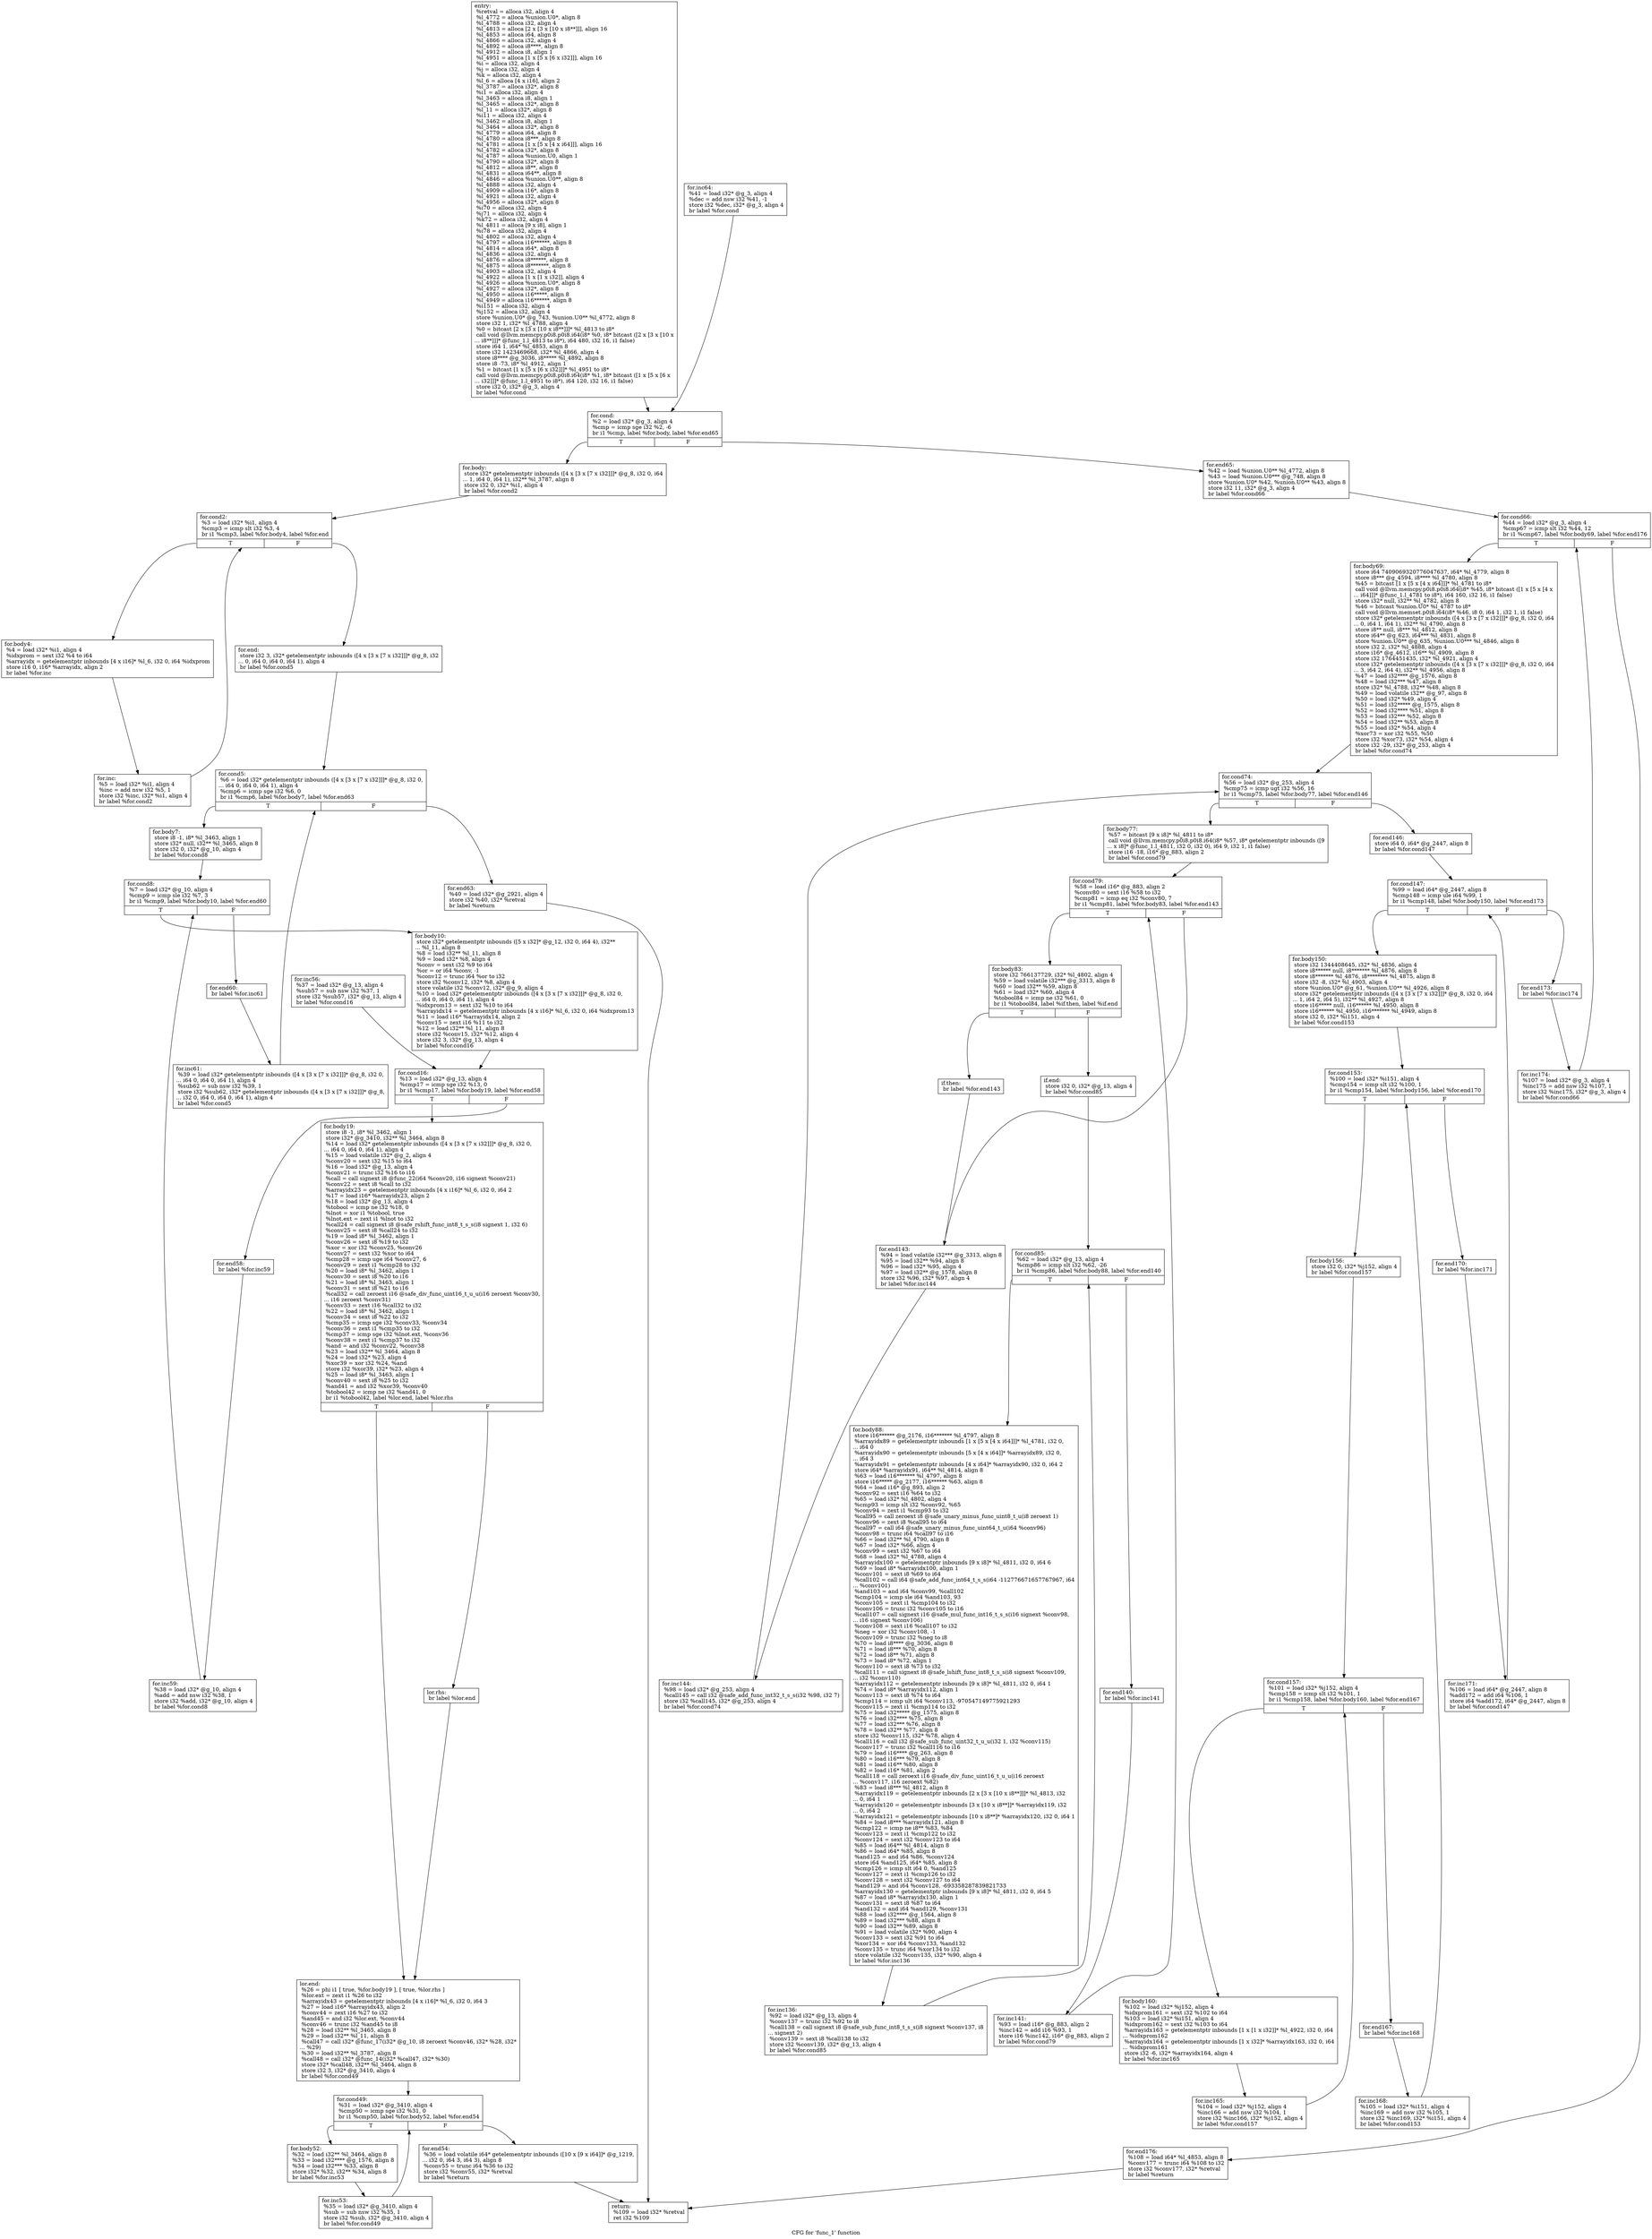 digraph "CFG for 'func_1' function" {
	label="CFG for 'func_1' function";

	Node0xa893d58 [shape=record,label="{entry:\l  %retval = alloca i32, align 4\l  %l_4772 = alloca %union.U0*, align 8\l  %l_4788 = alloca i32, align 4\l  %l_4813 = alloca [2 x [3 x [10 x i8**]]], align 16\l  %l_4853 = alloca i64, align 8\l  %l_4866 = alloca i32, align 4\l  %l_4892 = alloca i8****, align 8\l  %l_4912 = alloca i8, align 1\l  %l_4951 = alloca [1 x [5 x [6 x i32]]], align 16\l  %i = alloca i32, align 4\l  %j = alloca i32, align 4\l  %k = alloca i32, align 4\l  %l_6 = alloca [4 x i16], align 2\l  %l_3787 = alloca i32*, align 8\l  %i1 = alloca i32, align 4\l  %l_3463 = alloca i8, align 1\l  %l_3465 = alloca i32*, align 8\l  %l_11 = alloca i32*, align 8\l  %i11 = alloca i32, align 4\l  %l_3462 = alloca i8, align 1\l  %l_3464 = alloca i32*, align 8\l  %l_4779 = alloca i64, align 8\l  %l_4780 = alloca i8***, align 8\l  %l_4781 = alloca [1 x [5 x [4 x i64]]], align 16\l  %l_4782 = alloca i32*, align 8\l  %l_4787 = alloca %union.U0, align 1\l  %l_4790 = alloca i32*, align 8\l  %l_4812 = alloca i8**, align 8\l  %l_4831 = alloca i64**, align 8\l  %l_4846 = alloca %union.U0**, align 8\l  %l_4888 = alloca i32, align 4\l  %l_4909 = alloca i16*, align 8\l  %l_4921 = alloca i32, align 4\l  %l_4956 = alloca i32*, align 8\l  %i70 = alloca i32, align 4\l  %j71 = alloca i32, align 4\l  %k72 = alloca i32, align 4\l  %l_4811 = alloca [9 x i8], align 1\l  %i78 = alloca i32, align 4\l  %l_4802 = alloca i32, align 4\l  %l_4797 = alloca i16******, align 8\l  %l_4814 = alloca i64*, align 8\l  %l_4836 = alloca i32, align 4\l  %l_4876 = alloca i8******, align 8\l  %l_4875 = alloca i8*******, align 8\l  %l_4903 = alloca i32, align 4\l  %l_4922 = alloca [1 x [1 x i32]], align 4\l  %l_4926 = alloca %union.U0*, align 8\l  %l_4927 = alloca i32*, align 8\l  %l_4950 = alloca i16*****, align 8\l  %l_4949 = alloca i16******, align 8\l  %i151 = alloca i32, align 4\l  %j152 = alloca i32, align 4\l  store %union.U0* @g_743, %union.U0** %l_4772, align 8\l  store i32 1, i32* %l_4788, align 4\l  %0 = bitcast [2 x [3 x [10 x i8**]]]* %l_4813 to i8*\l  call void @llvm.memcpy.p0i8.p0i8.i64(i8* %0, i8* bitcast ([2 x [3 x [10 x\l... i8**]]]* @func_1.l_4813 to i8*), i64 480, i32 16, i1 false)\l  store i64 1, i64* %l_4853, align 8\l  store i32 1423469668, i32* %l_4866, align 4\l  store i8**** @g_3036, i8***** %l_4892, align 8\l  store i8 -73, i8* %l_4912, align 1\l  %1 = bitcast [1 x [5 x [6 x i32]]]* %l_4951 to i8*\l  call void @llvm.memcpy.p0i8.p0i8.i64(i8* %1, i8* bitcast ([1 x [5 x [6 x\l... i32]]]* @func_1.l_4951 to i8*), i64 120, i32 16, i1 false)\l  store i32 0, i32* @g_3, align 4\l  br label %for.cond\l}"];
	Node0xa893d58 -> Node0xa893d88;
	Node0xa893d88 [shape=record,label="{for.cond:                                         \l  %2 = load i32* @g_3, align 4\l  %cmp = icmp sge i32 %2, -6\l  br i1 %cmp, label %for.body, label %for.end65\l|{<s0>T|<s1>F}}"];
	Node0xa893d88:s0 -> Node0xa893db8;
	Node0xa893d88:s1 -> Node0xa8945b8;
	Node0xa893db8 [shape=record,label="{for.body:                                         \l  store i32* getelementptr inbounds ([4 x [3 x [7 x i32]]]* @g_8, i32 0, i64\l... 1, i64 0, i64 1), i32** %l_3787, align 8\l  store i32 0, i32* %i1, align 4\l  br label %for.cond2\l}"];
	Node0xa893db8 -> Node0xa893de8;
	Node0xa893de8 [shape=record,label="{for.cond2:                                        \l  %3 = load i32* %i1, align 4\l  %cmp3 = icmp slt i32 %3, 4\l  br i1 %cmp3, label %for.body4, label %for.end\l|{<s0>T|<s1>F}}"];
	Node0xa893de8:s0 -> Node0xa894198;
	Node0xa893de8:s1 -> Node0xa8941f8;
	Node0xa894198 [shape=record,label="{for.body4:                                        \l  %4 = load i32* %i1, align 4\l  %idxprom = sext i32 %4 to i64\l  %arrayidx = getelementptr inbounds [4 x i16]* %l_6, i32 0, i64 %idxprom\l  store i16 0, i16* %arrayidx, align 2\l  br label %for.inc\l}"];
	Node0xa894198 -> Node0xa8941c8;
	Node0xa8941c8 [shape=record,label="{for.inc:                                          \l  %5 = load i32* %i1, align 4\l  %inc = add nsw i32 %5, 1\l  store i32 %inc, i32* %i1, align 4\l  br label %for.cond2\l}"];
	Node0xa8941c8 -> Node0xa893de8;
	Node0xa8941f8 [shape=record,label="{for.end:                                          \l  store i32 3, i32* getelementptr inbounds ([4 x [3 x [7 x i32]]]* @g_8, i32\l... 0, i64 0, i64 0, i64 1), align 4\l  br label %for.cond5\l}"];
	Node0xa8941f8 -> Node0xa894228;
	Node0xa894228 [shape=record,label="{for.cond5:                                        \l  %6 = load i32* getelementptr inbounds ([4 x [3 x [7 x i32]]]* @g_8, i32 0,\l... i64 0, i64 0, i64 1), align 4\l  %cmp6 = icmp sge i32 %6, 0\l  br i1 %cmp6, label %for.body7, label %for.end63\l|{<s0>T|<s1>F}}"];
	Node0xa894228:s0 -> Node0xa894258;
	Node0xa894228:s1 -> Node0xa894558;
	Node0xa894258 [shape=record,label="{for.body7:                                        \l  store i8 -1, i8* %l_3463, align 1\l  store i32* null, i32** %l_3465, align 8\l  store i32 0, i32* @g_10, align 4\l  br label %for.cond8\l}"];
	Node0xa894258 -> Node0xa894288;
	Node0xa894288 [shape=record,label="{for.cond8:                                        \l  %7 = load i32* @g_10, align 4\l  %cmp9 = icmp sle i32 %7, 3\l  br i1 %cmp9, label %for.body10, label %for.end60\l|{<s0>T|<s1>F}}"];
	Node0xa894288:s0 -> Node0xa8942b8;
	Node0xa894288:s1 -> Node0xa8944f8;
	Node0xa8942b8 [shape=record,label="{for.body10:                                       \l  store i32* getelementptr inbounds ([5 x i32]* @g_12, i32 0, i64 4), i32**\l... %l_11, align 8\l  %8 = load i32** %l_11, align 8\l  %9 = load i32* %8, align 4\l  %conv = sext i32 %9 to i64\l  %or = or i64 %conv, -1\l  %conv12 = trunc i64 %or to i32\l  store i32 %conv12, i32* %8, align 4\l  store volatile i32 %conv12, i32* @g_9, align 4\l  %10 = load i32* getelementptr inbounds ([4 x [3 x [7 x i32]]]* @g_8, i32 0,\l... i64 0, i64 0, i64 1), align 4\l  %idxprom13 = sext i32 %10 to i64\l  %arrayidx14 = getelementptr inbounds [4 x i16]* %l_6, i32 0, i64 %idxprom13\l  %11 = load i16* %arrayidx14, align 2\l  %conv15 = zext i16 %11 to i32\l  %12 = load i32** %l_11, align 8\l  store i32 %conv15, i32* %12, align 4\l  store i32 3, i32* @g_13, align 4\l  br label %for.cond16\l}"];
	Node0xa8942b8 -> Node0xa8942e8;
	Node0xa8942e8 [shape=record,label="{for.cond16:                                       \l  %13 = load i32* @g_13, align 4\l  %cmp17 = icmp sge i32 %13, 0\l  br i1 %cmp17, label %for.body19, label %for.end58\l|{<s0>T|<s1>F}}"];
	Node0xa8942e8:s0 -> Node0xa894318;
	Node0xa8942e8:s1 -> Node0xa894498;
	Node0xa894318 [shape=record,label="{for.body19:                                       \l  store i8 -1, i8* %l_3462, align 1\l  store i32* @g_3410, i32** %l_3464, align 8\l  %14 = load i32* getelementptr inbounds ([4 x [3 x [7 x i32]]]* @g_8, i32 0,\l... i64 0, i64 0, i64 1), align 4\l  %15 = load volatile i32* @g_2, align 4\l  %conv20 = sext i32 %15 to i64\l  %16 = load i32* @g_13, align 4\l  %conv21 = trunc i32 %16 to i16\l  %call = call signext i8 @func_22(i64 %conv20, i16 signext %conv21)\l  %conv22 = sext i8 %call to i32\l  %arrayidx23 = getelementptr inbounds [4 x i16]* %l_6, i32 0, i64 2\l  %17 = load i16* %arrayidx23, align 2\l  %18 = load i32* @g_13, align 4\l  %tobool = icmp ne i32 %18, 0\l  %lnot = xor i1 %tobool, true\l  %lnot.ext = zext i1 %lnot to i32\l  %call24 = call signext i8 @safe_rshift_func_int8_t_s_s(i8 signext 1, i32 6)\l  %conv25 = sext i8 %call24 to i32\l  %19 = load i8* %l_3462, align 1\l  %conv26 = sext i8 %19 to i32\l  %xor = xor i32 %conv25, %conv26\l  %conv27 = sext i32 %xor to i64\l  %cmp28 = icmp uge i64 %conv27, 6\l  %conv29 = zext i1 %cmp28 to i32\l  %20 = load i8* %l_3462, align 1\l  %conv30 = sext i8 %20 to i16\l  %21 = load i8* %l_3463, align 1\l  %conv31 = sext i8 %21 to i16\l  %call32 = call zeroext i16 @safe_div_func_uint16_t_u_u(i16 zeroext %conv30,\l... i16 zeroext %conv31)\l  %conv33 = zext i16 %call32 to i32\l  %22 = load i8* %l_3462, align 1\l  %conv34 = sext i8 %22 to i32\l  %cmp35 = icmp sge i32 %conv33, %conv34\l  %conv36 = zext i1 %cmp35 to i32\l  %cmp37 = icmp sge i32 %lnot.ext, %conv36\l  %conv38 = zext i1 %cmp37 to i32\l  %and = and i32 %conv22, %conv38\l  %23 = load i32** %l_3464, align 8\l  %24 = load i32* %23, align 4\l  %xor39 = xor i32 %24, %and\l  store i32 %xor39, i32* %23, align 4\l  %25 = load i8* %l_3463, align 1\l  %conv40 = sext i8 %25 to i32\l  %and41 = and i32 %xor39, %conv40\l  %tobool42 = icmp ne i32 %and41, 0\l  br i1 %tobool42, label %lor.end, label %lor.rhs\l|{<s0>T|<s1>F}}"];
	Node0xa894318:s0 -> Node0xa894378;
	Node0xa894318:s1 -> Node0xa894348;
	Node0xa894348 [shape=record,label="{lor.rhs:                                          \l  br label %lor.end\l}"];
	Node0xa894348 -> Node0xa894378;
	Node0xa894378 [shape=record,label="{lor.end:                                          \l  %26 = phi i1 [ true, %for.body19 ], [ true, %lor.rhs ]\l  %lor.ext = zext i1 %26 to i32\l  %arrayidx43 = getelementptr inbounds [4 x i16]* %l_6, i32 0, i64 3\l  %27 = load i16* %arrayidx43, align 2\l  %conv44 = zext i16 %27 to i32\l  %and45 = and i32 %lor.ext, %conv44\l  %conv46 = trunc i32 %and45 to i8\l  %28 = load i32** %l_3465, align 8\l  %29 = load i32** %l_11, align 8\l  %call47 = call i32* @func_17(i32* @g_10, i8 zeroext %conv46, i32* %28, i32*\l... %29)\l  %30 = load i32** %l_3787, align 8\l  %call48 = call i32* @func_14(i32* %call47, i32* %30)\l  store i32* %call48, i32** %l_3464, align 8\l  store i32 3, i32* @g_3410, align 4\l  br label %for.cond49\l}"];
	Node0xa894378 -> Node0xa8943a8;
	Node0xa8943a8 [shape=record,label="{for.cond49:                                       \l  %31 = load i32* @g_3410, align 4\l  %cmp50 = icmp sge i32 %31, 0\l  br i1 %cmp50, label %for.body52, label %for.end54\l|{<s0>T|<s1>F}}"];
	Node0xa8943a8:s0 -> Node0xa8943d8;
	Node0xa8943a8:s1 -> Node0xa894438;
	Node0xa8943d8 [shape=record,label="{for.body52:                                       \l  %32 = load i32** %l_3464, align 8\l  %33 = load i32**** @g_1576, align 8\l  %34 = load i32*** %33, align 8\l  store i32* %32, i32** %34, align 8\l  br label %for.inc53\l}"];
	Node0xa8943d8 -> Node0xa894408;
	Node0xa894408 [shape=record,label="{for.inc53:                                        \l  %35 = load i32* @g_3410, align 4\l  %sub = sub nsw i32 %35, 1\l  store i32 %sub, i32* @g_3410, align 4\l  br label %for.cond49\l}"];
	Node0xa894408 -> Node0xa8943a8;
	Node0xa894438 [shape=record,label="{for.end54:                                        \l  %36 = load volatile i64* getelementptr inbounds ([10 x [9 x i64]]* @g_1219,\l... i32 0, i64 3, i64 3), align 8\l  %conv55 = trunc i64 %36 to i32\l  store i32 %conv55, i32* %retval\l  br label %return\l}"];
	Node0xa894438 -> Node0xa894b88;
	Node0xa894468 [shape=record,label="{for.inc56:                                        \l  %37 = load i32* @g_13, align 4\l  %sub57 = sub nsw i32 %37, 1\l  store i32 %sub57, i32* @g_13, align 4\l  br label %for.cond16\l}"];
	Node0xa894468 -> Node0xa8942e8;
	Node0xa894498 [shape=record,label="{for.end58:                                        \l  br label %for.inc59\l}"];
	Node0xa894498 -> Node0xa8944c8;
	Node0xa8944c8 [shape=record,label="{for.inc59:                                        \l  %38 = load i32* @g_10, align 4\l  %add = add nsw i32 %38, 1\l  store i32 %add, i32* @g_10, align 4\l  br label %for.cond8\l}"];
	Node0xa8944c8 -> Node0xa894288;
	Node0xa8944f8 [shape=record,label="{for.end60:                                        \l  br label %for.inc61\l}"];
	Node0xa8944f8 -> Node0xa894528;
	Node0xa894528 [shape=record,label="{for.inc61:                                        \l  %39 = load i32* getelementptr inbounds ([4 x [3 x [7 x i32]]]* @g_8, i32 0,\l... i64 0, i64 0, i64 1), align 4\l  %sub62 = sub nsw i32 %39, 1\l  store i32 %sub62, i32* getelementptr inbounds ([4 x [3 x [7 x i32]]]* @g_8,\l... i32 0, i64 0, i64 0, i64 1), align 4\l  br label %for.cond5\l}"];
	Node0xa894528 -> Node0xa894228;
	Node0xa894558 [shape=record,label="{for.end63:                                        \l  %40 = load i32* @g_2921, align 4\l  store i32 %40, i32* %retval\l  br label %return\l}"];
	Node0xa894558 -> Node0xa894b88;
	Node0xa894588 [shape=record,label="{for.inc64:                                        \l  %41 = load i32* @g_3, align 4\l  %dec = add nsw i32 %41, -1\l  store i32 %dec, i32* @g_3, align 4\l  br label %for.cond\l}"];
	Node0xa894588 -> Node0xa893d88;
	Node0xa8945b8 [shape=record,label="{for.end65:                                        \l  %42 = load %union.U0** %l_4772, align 8\l  %43 = load %union.U0*** @g_748, align 8\l  store %union.U0* %42, %union.U0** %43, align 8\l  store i32 11, i32* @g_3, align 4\l  br label %for.cond66\l}"];
	Node0xa8945b8 -> Node0xa8945e8;
	Node0xa8945e8 [shape=record,label="{for.cond66:                                       \l  %44 = load i32* @g_3, align 4\l  %cmp67 = icmp slt i32 %44, 12\l  br i1 %cmp67, label %for.body69, label %for.end176\l|{<s0>T|<s1>F}}"];
	Node0xa8945e8:s0 -> Node0xa894618;
	Node0xa8945e8:s1 -> Node0xa894b58;
	Node0xa894618 [shape=record,label="{for.body69:                                       \l  store i64 7409069320776047637, i64* %l_4779, align 8\l  store i8*** @g_4594, i8**** %l_4780, align 8\l  %45 = bitcast [1 x [5 x [4 x i64]]]* %l_4781 to i8*\l  call void @llvm.memcpy.p0i8.p0i8.i64(i8* %45, i8* bitcast ([1 x [5 x [4 x\l... i64]]]* @func_1.l_4781 to i8*), i64 160, i32 16, i1 false)\l  store i32* null, i32** %l_4782, align 8\l  %46 = bitcast %union.U0* %l_4787 to i8*\l  call void @llvm.memset.p0i8.i64(i8* %46, i8 0, i64 1, i32 1, i1 false)\l  store i32* getelementptr inbounds ([4 x [3 x [7 x i32]]]* @g_8, i32 0, i64\l... 0, i64 1, i64 1), i32** %l_4790, align 8\l  store i8** null, i8*** %l_4812, align 8\l  store i64** @g_623, i64*** %l_4831, align 8\l  store %union.U0** @g_635, %union.U0*** %l_4846, align 8\l  store i32 2, i32* %l_4888, align 4\l  store i16* @g_4612, i16** %l_4909, align 8\l  store i32 1764451435, i32* %l_4921, align 4\l  store i32* getelementptr inbounds ([4 x [3 x [7 x i32]]]* @g_8, i32 0, i64\l... 3, i64 2, i64 4), i32** %l_4956, align 8\l  %47 = load i32**** @g_1576, align 8\l  %48 = load i32*** %47, align 8\l  store i32* %l_4788, i32** %48, align 8\l  %49 = load volatile i32** @g_97, align 8\l  %50 = load i32* %49, align 4\l  %51 = load i32***** @g_1575, align 8\l  %52 = load i32**** %51, align 8\l  %53 = load i32*** %52, align 8\l  %54 = load i32** %53, align 8\l  %55 = load i32* %54, align 4\l  %xor73 = xor i32 %55, %50\l  store i32 %xor73, i32* %54, align 4\l  store i32 -29, i32* @g_253, align 4\l  br label %for.cond74\l}"];
	Node0xa894618 -> Node0xa894648;
	Node0xa894648 [shape=record,label="{for.cond74:                                       \l  %56 = load i32* @g_253, align 4\l  %cmp75 = icmp ugt i32 %56, 16\l  br i1 %cmp75, label %for.body77, label %for.end146\l|{<s0>T|<s1>F}}"];
	Node0xa894648:s0 -> Node0xa894678;
	Node0xa894648:s1 -> Node0xa8948b8;
	Node0xa894678 [shape=record,label="{for.body77:                                       \l  %57 = bitcast [9 x i8]* %l_4811 to i8*\l  call void @llvm.memcpy.p0i8.p0i8.i64(i8* %57, i8* getelementptr inbounds ([9\l... x i8]* @func_1.l_4811, i32 0, i32 0), i64 9, i32 1, i1 false)\l  store i16 -18, i16* @g_883, align 2\l  br label %for.cond79\l}"];
	Node0xa894678 -> Node0xa8946a8;
	Node0xa8946a8 [shape=record,label="{for.cond79:                                       \l  %58 = load i16* @g_883, align 2\l  %conv80 = sext i16 %58 to i32\l  %cmp81 = icmp eq i32 %conv80, 7\l  br i1 %cmp81, label %for.body83, label %for.end143\l|{<s0>T|<s1>F}}"];
	Node0xa8946a8:s0 -> Node0xa8946d8;
	Node0xa8946a8:s1 -> Node0xa894858;
	Node0xa8946d8 [shape=record,label="{for.body83:                                       \l  store i32 766137729, i32* %l_4802, align 4\l  %59 = load volatile i32*** @g_3313, align 8\l  %60 = load i32** %59, align 8\l  %61 = load i32* %60, align 4\l  %tobool84 = icmp ne i32 %61, 0\l  br i1 %tobool84, label %if.then, label %if.end\l|{<s0>T|<s1>F}}"];
	Node0xa8946d8:s0 -> Node0xa894708;
	Node0xa8946d8:s1 -> Node0xa894738;
	Node0xa894708 [shape=record,label="{if.then:                                          \l  br label %for.end143\l}"];
	Node0xa894708 -> Node0xa894858;
	Node0xa894738 [shape=record,label="{if.end:                                           \l  store i32 0, i32* @g_13, align 4\l  br label %for.cond85\l}"];
	Node0xa894738 -> Node0xa894768;
	Node0xa894768 [shape=record,label="{for.cond85:                                       \l  %62 = load i32* @g_13, align 4\l  %cmp86 = icmp slt i32 %62, -26\l  br i1 %cmp86, label %for.body88, label %for.end140\l|{<s0>T|<s1>F}}"];
	Node0xa894768:s0 -> Node0xa894798;
	Node0xa894768:s1 -> Node0xa8947f8;
	Node0xa894798 [shape=record,label="{for.body88:                                       \l  store i16****** @g_2176, i16******* %l_4797, align 8\l  %arrayidx89 = getelementptr inbounds [1 x [5 x [4 x i64]]]* %l_4781, i32 0,\l... i64 0\l  %arrayidx90 = getelementptr inbounds [5 x [4 x i64]]* %arrayidx89, i32 0,\l... i64 3\l  %arrayidx91 = getelementptr inbounds [4 x i64]* %arrayidx90, i32 0, i64 2\l  store i64* %arrayidx91, i64** %l_4814, align 8\l  %63 = load i16******* %l_4797, align 8\l  store i16***** @g_2177, i16****** %63, align 8\l  %64 = load i16* @g_893, align 2\l  %conv92 = sext i16 %64 to i32\l  %65 = load i32* %l_4802, align 4\l  %cmp93 = icmp slt i32 %conv92, %65\l  %conv94 = zext i1 %cmp93 to i32\l  %call95 = call zeroext i8 @safe_unary_minus_func_uint8_t_u(i8 zeroext 1)\l  %conv96 = zext i8 %call95 to i64\l  %call97 = call i64 @safe_unary_minus_func_uint64_t_u(i64 %conv96)\l  %conv98 = trunc i64 %call97 to i16\l  %66 = load i32** %l_4790, align 8\l  %67 = load i32* %66, align 4\l  %conv99 = sext i32 %67 to i64\l  %68 = load i32* %l_4788, align 4\l  %arrayidx100 = getelementptr inbounds [9 x i8]* %l_4811, i32 0, i64 6\l  %69 = load i8* %arrayidx100, align 1\l  %conv101 = sext i8 %69 to i64\l  %call102 = call i64 @safe_add_func_int64_t_s_s(i64 -112776671657767967, i64\l... %conv101)\l  %and103 = and i64 %conv99, %call102\l  %cmp104 = icmp sle i64 %and103, 93\l  %conv105 = zext i1 %cmp104 to i32\l  %conv106 = trunc i32 %conv105 to i16\l  %call107 = call signext i16 @safe_mul_func_int16_t_s_s(i16 signext %conv98,\l... i16 signext %conv106)\l  %conv108 = sext i16 %call107 to i32\l  %neg = xor i32 %conv108, -1\l  %conv109 = trunc i32 %neg to i8\l  %70 = load i8**** @g_3036, align 8\l  %71 = load i8*** %70, align 8\l  %72 = load i8** %71, align 8\l  %73 = load i8* %72, align 1\l  %conv110 = sext i8 %73 to i32\l  %call111 = call signext i8 @safe_lshift_func_int8_t_s_s(i8 signext %conv109,\l... i32 %conv110)\l  %arrayidx112 = getelementptr inbounds [9 x i8]* %l_4811, i32 0, i64 1\l  %74 = load i8* %arrayidx112, align 1\l  %conv113 = sext i8 %74 to i64\l  %cmp114 = icmp ult i64 %conv113, -970547149775921293\l  %conv115 = zext i1 %cmp114 to i32\l  %75 = load i32***** @g_1575, align 8\l  %76 = load i32**** %75, align 8\l  %77 = load i32*** %76, align 8\l  %78 = load i32** %77, align 8\l  store i32 %conv115, i32* %78, align 4\l  %call116 = call i32 @safe_sub_func_uint32_t_u_u(i32 1, i32 %conv115)\l  %conv117 = trunc i32 %call116 to i16\l  %79 = load i16**** @g_263, align 8\l  %80 = load i16*** %79, align 8\l  %81 = load i16** %80, align 8\l  %82 = load i16* %81, align 2\l  %call118 = call zeroext i16 @safe_div_func_uint16_t_u_u(i16 zeroext\l... %conv117, i16 zeroext %82)\l  %83 = load i8*** %l_4812, align 8\l  %arrayidx119 = getelementptr inbounds [2 x [3 x [10 x i8**]]]* %l_4813, i32\l... 0, i64 1\l  %arrayidx120 = getelementptr inbounds [3 x [10 x i8**]]* %arrayidx119, i32\l... 0, i64 2\l  %arrayidx121 = getelementptr inbounds [10 x i8**]* %arrayidx120, i32 0, i64 1\l  %84 = load i8*** %arrayidx121, align 8\l  %cmp122 = icmp ne i8** %83, %84\l  %conv123 = zext i1 %cmp122 to i32\l  %conv124 = sext i32 %conv123 to i64\l  %85 = load i64** %l_4814, align 8\l  %86 = load i64* %85, align 8\l  %and125 = and i64 %86, %conv124\l  store i64 %and125, i64* %85, align 8\l  %cmp126 = icmp slt i64 0, %and125\l  %conv127 = zext i1 %cmp126 to i32\l  %conv128 = sext i32 %conv127 to i64\l  %and129 = and i64 %conv128, -693358287839821733\l  %arrayidx130 = getelementptr inbounds [9 x i8]* %l_4811, i32 0, i64 5\l  %87 = load i8* %arrayidx130, align 1\l  %conv131 = sext i8 %87 to i64\l  %and132 = and i64 %and129, %conv131\l  %88 = load i32**** @g_1564, align 8\l  %89 = load i32*** %88, align 8\l  %90 = load i32** %89, align 8\l  %91 = load volatile i32* %90, align 4\l  %conv133 = sext i32 %91 to i64\l  %xor134 = xor i64 %conv133, %and132\l  %conv135 = trunc i64 %xor134 to i32\l  store volatile i32 %conv135, i32* %90, align 4\l  br label %for.inc136\l}"];
	Node0xa894798 -> Node0xa8947c8;
	Node0xa8947c8 [shape=record,label="{for.inc136:                                       \l  %92 = load i32* @g_13, align 4\l  %conv137 = trunc i32 %92 to i8\l  %call138 = call signext i8 @safe_sub_func_int8_t_s_s(i8 signext %conv137, i8\l... signext 2)\l  %conv139 = sext i8 %call138 to i32\l  store i32 %conv139, i32* @g_13, align 4\l  br label %for.cond85\l}"];
	Node0xa8947c8 -> Node0xa894768;
	Node0xa8947f8 [shape=record,label="{for.end140:                                       \l  br label %for.inc141\l}"];
	Node0xa8947f8 -> Node0xa894828;
	Node0xa894828 [shape=record,label="{for.inc141:                                       \l  %93 = load i16* @g_883, align 2\l  %inc142 = add i16 %93, 1\l  store i16 %inc142, i16* @g_883, align 2\l  br label %for.cond79\l}"];
	Node0xa894828 -> Node0xa8946a8;
	Node0xa894858 [shape=record,label="{for.end143:                                       \l  %94 = load volatile i32*** @g_3313, align 8\l  %95 = load i32** %94, align 8\l  %96 = load i32* %95, align 4\l  %97 = load i32** @g_1578, align 8\l  store i32 %96, i32* %97, align 4\l  br label %for.inc144\l}"];
	Node0xa894858 -> Node0xa894888;
	Node0xa894888 [shape=record,label="{for.inc144:                                       \l  %98 = load i32* @g_253, align 4\l  %call145 = call i32 @safe_add_func_int32_t_s_s(i32 %98, i32 7)\l  store i32 %call145, i32* @g_253, align 4\l  br label %for.cond74\l}"];
	Node0xa894888 -> Node0xa894648;
	Node0xa8948b8 [shape=record,label="{for.end146:                                       \l  store i64 0, i64* @g_2447, align 8\l  br label %for.cond147\l}"];
	Node0xa8948b8 -> Node0xa8948e8;
	Node0xa8948e8 [shape=record,label="{for.cond147:                                      \l  %99 = load i64* @g_2447, align 8\l  %cmp148 = icmp ule i64 %99, 1\l  br i1 %cmp148, label %for.body150, label %for.end173\l|{<s0>T|<s1>F}}"];
	Node0xa8948e8:s0 -> Node0xa894918;
	Node0xa8948e8:s1 -> Node0xa894af8;
	Node0xa894918 [shape=record,label="{for.body150:                                      \l  store i32 1344408645, i32* %l_4836, align 4\l  store i8****** null, i8******* %l_4876, align 8\l  store i8******* %l_4876, i8******** %l_4875, align 8\l  store i32 -8, i32* %l_4903, align 4\l  store %union.U0* @g_61, %union.U0** %l_4926, align 8\l  store i32* getelementptr inbounds ([4 x [3 x [7 x i32]]]* @g_8, i32 0, i64\l... 1, i64 2, i64 5), i32** %l_4927, align 8\l  store i16***** null, i16****** %l_4950, align 8\l  store i16****** %l_4950, i16******* %l_4949, align 8\l  store i32 0, i32* %i151, align 4\l  br label %for.cond153\l}"];
	Node0xa894918 -> Node0xa894948;
	Node0xa894948 [shape=record,label="{for.cond153:                                      \l  %100 = load i32* %i151, align 4\l  %cmp154 = icmp slt i32 %100, 1\l  br i1 %cmp154, label %for.body156, label %for.end170\l|{<s0>T|<s1>F}}"];
	Node0xa894948:s0 -> Node0xa894978;
	Node0xa894948:s1 -> Node0xa894a98;
	Node0xa894978 [shape=record,label="{for.body156:                                      \l  store i32 0, i32* %j152, align 4\l  br label %for.cond157\l}"];
	Node0xa894978 -> Node0xa8949a8;
	Node0xa8949a8 [shape=record,label="{for.cond157:                                      \l  %101 = load i32* %j152, align 4\l  %cmp158 = icmp slt i32 %101, 1\l  br i1 %cmp158, label %for.body160, label %for.end167\l|{<s0>T|<s1>F}}"];
	Node0xa8949a8:s0 -> Node0xa8949d8;
	Node0xa8949a8:s1 -> Node0xa894a38;
	Node0xa8949d8 [shape=record,label="{for.body160:                                      \l  %102 = load i32* %j152, align 4\l  %idxprom161 = sext i32 %102 to i64\l  %103 = load i32* %i151, align 4\l  %idxprom162 = sext i32 %103 to i64\l  %arrayidx163 = getelementptr inbounds [1 x [1 x i32]]* %l_4922, i32 0, i64\l... %idxprom162\l  %arrayidx164 = getelementptr inbounds [1 x i32]* %arrayidx163, i32 0, i64\l... %idxprom161\l  store i32 -6, i32* %arrayidx164, align 4\l  br label %for.inc165\l}"];
	Node0xa8949d8 -> Node0xa894a08;
	Node0xa894a08 [shape=record,label="{for.inc165:                                       \l  %104 = load i32* %j152, align 4\l  %inc166 = add nsw i32 %104, 1\l  store i32 %inc166, i32* %j152, align 4\l  br label %for.cond157\l}"];
	Node0xa894a08 -> Node0xa8949a8;
	Node0xa894a38 [shape=record,label="{for.end167:                                       \l  br label %for.inc168\l}"];
	Node0xa894a38 -> Node0xa894a68;
	Node0xa894a68 [shape=record,label="{for.inc168:                                       \l  %105 = load i32* %i151, align 4\l  %inc169 = add nsw i32 %105, 1\l  store i32 %inc169, i32* %i151, align 4\l  br label %for.cond153\l}"];
	Node0xa894a68 -> Node0xa894948;
	Node0xa894a98 [shape=record,label="{for.end170:                                       \l  br label %for.inc171\l}"];
	Node0xa894a98 -> Node0xa894ac8;
	Node0xa894ac8 [shape=record,label="{for.inc171:                                       \l  %106 = load i64* @g_2447, align 8\l  %add172 = add i64 %106, 1\l  store i64 %add172, i64* @g_2447, align 8\l  br label %for.cond147\l}"];
	Node0xa894ac8 -> Node0xa8948e8;
	Node0xa894af8 [shape=record,label="{for.end173:                                       \l  br label %for.inc174\l}"];
	Node0xa894af8 -> Node0xa894b28;
	Node0xa894b28 [shape=record,label="{for.inc174:                                       \l  %107 = load i32* @g_3, align 4\l  %inc175 = add nsw i32 %107, 1\l  store i32 %inc175, i32* @g_3, align 4\l  br label %for.cond66\l}"];
	Node0xa894b28 -> Node0xa8945e8;
	Node0xa894b58 [shape=record,label="{for.end176:                                       \l  %108 = load i64* %l_4853, align 8\l  %conv177 = trunc i64 %108 to i32\l  store i32 %conv177, i32* %retval\l  br label %return\l}"];
	Node0xa894b58 -> Node0xa894b88;
	Node0xa894b88 [shape=record,label="{return:                                           \l  %109 = load i32* %retval\l  ret i32 %109\l}"];
}
